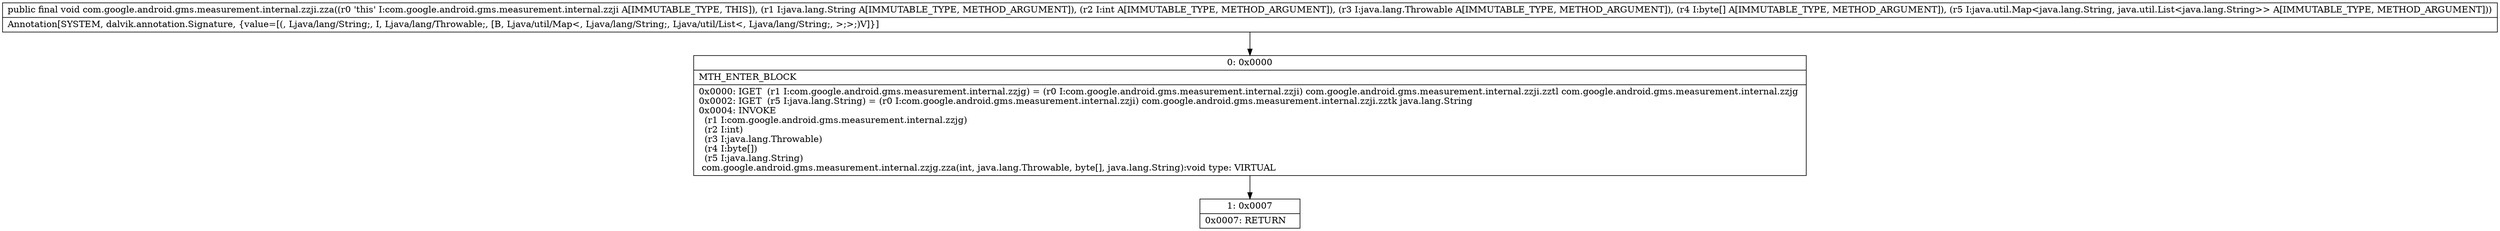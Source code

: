 digraph "CFG forcom.google.android.gms.measurement.internal.zzji.zza(Ljava\/lang\/String;ILjava\/lang\/Throwable;[BLjava\/util\/Map;)V" {
Node_0 [shape=record,label="{0\:\ 0x0000|MTH_ENTER_BLOCK\l|0x0000: IGET  (r1 I:com.google.android.gms.measurement.internal.zzjg) = (r0 I:com.google.android.gms.measurement.internal.zzji) com.google.android.gms.measurement.internal.zzji.zztl com.google.android.gms.measurement.internal.zzjg \l0x0002: IGET  (r5 I:java.lang.String) = (r0 I:com.google.android.gms.measurement.internal.zzji) com.google.android.gms.measurement.internal.zzji.zztk java.lang.String \l0x0004: INVOKE  \l  (r1 I:com.google.android.gms.measurement.internal.zzjg)\l  (r2 I:int)\l  (r3 I:java.lang.Throwable)\l  (r4 I:byte[])\l  (r5 I:java.lang.String)\l com.google.android.gms.measurement.internal.zzjg.zza(int, java.lang.Throwable, byte[], java.lang.String):void type: VIRTUAL \l}"];
Node_1 [shape=record,label="{1\:\ 0x0007|0x0007: RETURN   \l}"];
MethodNode[shape=record,label="{public final void com.google.android.gms.measurement.internal.zzji.zza((r0 'this' I:com.google.android.gms.measurement.internal.zzji A[IMMUTABLE_TYPE, THIS]), (r1 I:java.lang.String A[IMMUTABLE_TYPE, METHOD_ARGUMENT]), (r2 I:int A[IMMUTABLE_TYPE, METHOD_ARGUMENT]), (r3 I:java.lang.Throwable A[IMMUTABLE_TYPE, METHOD_ARGUMENT]), (r4 I:byte[] A[IMMUTABLE_TYPE, METHOD_ARGUMENT]), (r5 I:java.util.Map\<java.lang.String, java.util.List\<java.lang.String\>\> A[IMMUTABLE_TYPE, METHOD_ARGUMENT]))  | Annotation[SYSTEM, dalvik.annotation.Signature, \{value=[(, Ljava\/lang\/String;, I, Ljava\/lang\/Throwable;, [B, Ljava\/util\/Map\<, Ljava\/lang\/String;, Ljava\/util\/List\<, Ljava\/lang\/String;, \>;\>;)V]\}]\l}"];
MethodNode -> Node_0;
Node_0 -> Node_1;
}

